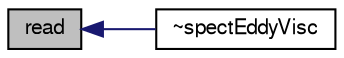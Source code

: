 digraph "read"
{
  bgcolor="transparent";
  edge [fontname="FreeSans",fontsize="10",labelfontname="FreeSans",labelfontsize="10"];
  node [fontname="FreeSans",fontsize="10",shape=record];
  rankdir="LR";
  Node1163 [label="read",height=0.2,width=0.4,color="black", fillcolor="grey75", style="filled", fontcolor="black"];
  Node1163 -> Node1164 [dir="back",color="midnightblue",fontsize="10",style="solid",fontname="FreeSans"];
  Node1164 [label="~spectEddyVisc",height=0.2,width=0.4,color="black",URL="$a30918.html#af43ac84cf6db3bbce8299d385ffd4d90",tooltip="Destructor. "];
}
